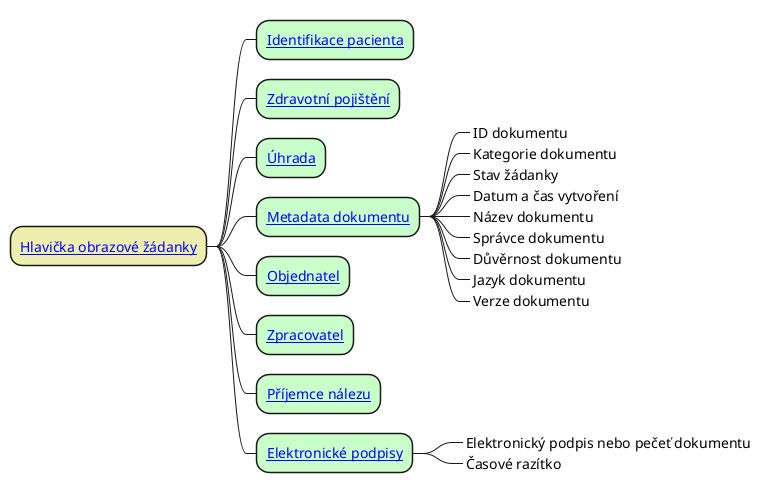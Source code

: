 @startmindmap
skinparam topurl StructureDefinition-

*[#EEEEAE] [[logHeaderImagingOrder.html Hlavička obrazové žádanky]]
**[#TECHNOLOGY] [[logSubjectCz.html Identifikace pacienta]]
/'    Shell we keep or not?
** Preferred Health Professional
'/
**[#TECHNOLOGY] [[logPayerCz.html Zdravotní pojištění]]
/' ***_ Health insurance code
***_ Health insurance name
***_ Health insurance number '/
**[#TECHNOLOGY] [[logCoverageOrderCz.html Úhrada]]
/'
** Attestation
***_ Attester
***_ DateTime
** Legal authentication
***_ Legal authenticator
***_ DateTime
'/
**[#TECHNOLOGY] [[logDocumentMetadataCz.html Metadata dokumentu]]
***_ ID dokumentu
***_ Kategorie dokumentu
***_ Stav žádanky
***_ Datum a čas vytvoření
***_ Název dokumentu
***_ Správce dokumentu
***_ Důvěrnost dokumentu
***_ Jazyk dokumentu
***_ Verze dokumentu
**[#TECHNOLOGY] [[logAuthorCz.html Objednatel]]
**[#TECHNOLOGY] [[logRequestedPerformerCz.html Zpracovatel]]
**[#TECHNOLOGY] [[logAdditionalRecipientCz.html Příjemce nálezu]]
**[#TECHNOLOGY] [[logdigitalSignatureCz.html Elektronické podpisy]]
***_ Elektronický podpis nebo pečeť dokumentu
***_ Časové razítko
/' ** Intended recipient
** Authorship
***_ Author
***_ DateTime
** Attestation
***_ Attester
***_ DateTime
** Legal authentication
***_ Legal authenticator
***_ DateTime
** Document metadata
***_ Document ID
***_ Document type
***_ Document status
***_ Period
***_ Report date and time
***_ Document title
***_ Event type
***_ Specialty
***_ Report custodian
***_ Document format
***_ Confidentiality
***_ Language
***_ Version
***_ Study Instance UID
***_ Accession number '/
@endmindmap